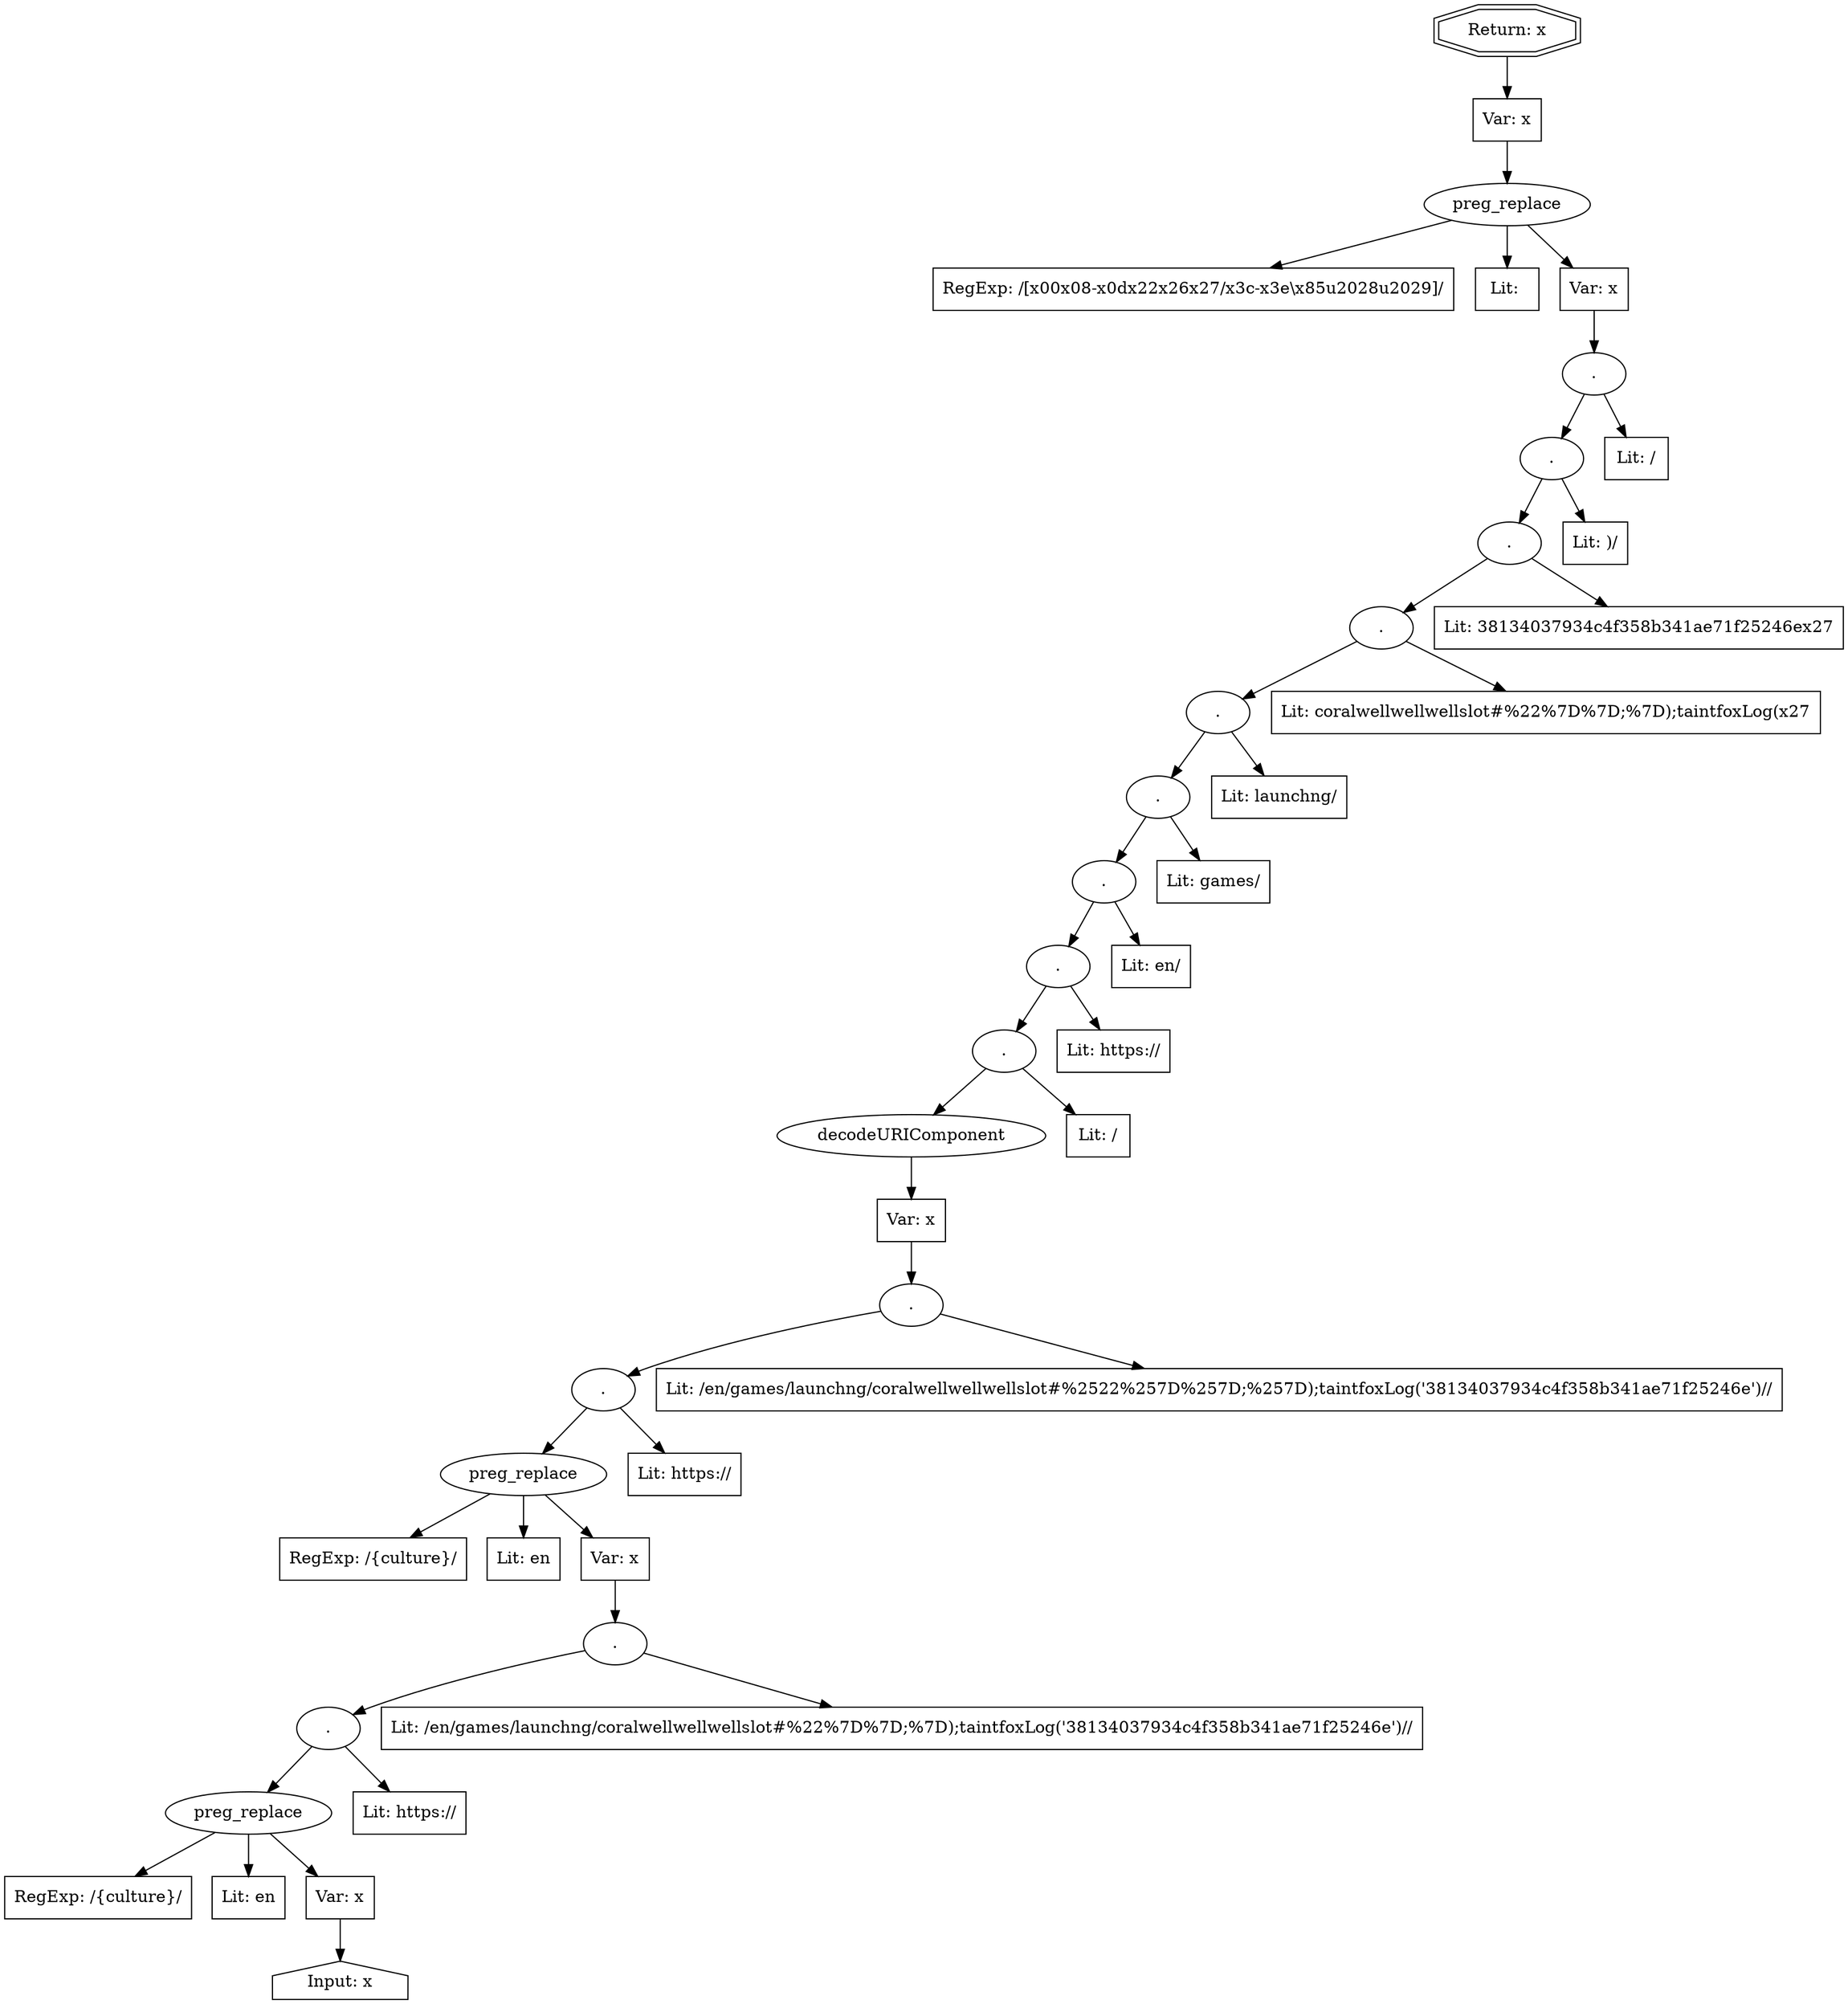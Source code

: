 // Finding: 18b95cf7-28a4-4139-81fa-f49cbabaad00
// Finding.url: https://www.example312.com/en/games/launchng/coralwellwellwellslot#%22%7D%7D;%7D);taintfoxLog('38134037934c4f358b341ae71f25246e')//
// Finding.parentloc: https://www.example312.com/en/games/launchng/coralwellwellwellslot#%22%7D%7D;%7D);taintfoxLog('38134037934c4f358b341ae71f25246e')//
// Finding.domain: www.example312.com
// Finding.base_domain: example312.com
// Finding.source: location.href
// Finding.sink: eval
// Sanitizer.score: 8
// Sanitizer.name: lb[7]
// Sanitizer.location: https://www.example22.com/gtm.js?id=GTM-N59M72R - lb[7]:5780:426
// Finding.begin: 335
// Finding.end: 352
// Finding.original_uuid: 82234bae-9654-4356-8f3f-08ae25995272
// Finding.TwentyFiveMillionFlowsId: -688416396
// Finding.script: https://www.example22.com/gtm.js?id=GTM-N59M72R
// Finding.line: 3
// Exploit.uuid: 38134037-934c-4f35-8b34-1ae71f25246e
// Exploit.success: false
// Exploit.status: validated
// Exploit.method: C
// Exploit.type: js
// Exploit.token: Literal
// Exploit.content: https://www.example312.com/en/games/launchng/coralwellwellwellslot
// Exploit.quote_type: None
// Exploit.tag: None
// Exploit.break_out: "}};});
// Exploit.break_in: //
// Exploit.payload: "}};});taintfoxLog(1)//
// Exploit.begin_taint_url: 8
// Exploit.end_taint_url: 25
// Exploit.replace_begin_url: 65
// Exploit.replace_end_url: 65
// Exploit.replace_begin_param: 184
// Exploit.replace_end_param: 184
// Issues.LargestEncodeAttrStringChain: 0
// Issues.LargestTextFragmentEncodeChainLength: 0
// Issues.HasApproximation: true
// Issues.HasMissingImplementation: false
// Issues.HasInfiniteRegexWithFunctionReplacer: false
// Issues.MergedSplitAndJoins: false
// Issues.HasUrlInRhsOfReplace: false
// Issues.HasUrlInLhsOfReplace: false
// Issues.HasCookieValueInLhsOfreplace: false
// Issues.HasCookieValueInRhsOfreplace: false
// Issues.HasCookieValueInMatchPattern: false
// Issues.HasCookieValueInExecPattern: false
// Issues.RemovedLRConcats: false
// Issues.RemovedReplaceArtifacts: false
// Issues.HasUrlInMatchPattern: false
// Issues.HasUrlInExecPattern: false
// Issues.RemovedNOPreplaces: false
// Issues.Known_sanitizer: false
// DepGraph.hash: -1510532800
// DepGraph.sanitizer_hash: 85298994
// Approximated Implementation for: replace([\x00\x08-\x0d\x22\x26\x27\/\x3c-\x3e\\\x85\u2028\u2029]/g: 1, s: 0, u: 0, m: 0, i: 0 [escapes(<: 1, >: 1, &: 1, ": 1, ': 1, /: 1, \: 1, =: 1), function_rhs: true], 'function(a){return ub[a]}') - Other Exception: ReferenceError: ub is not defined 
digraph cfg {
n0 [shape=house, label="Input: x"];
n1 [shape=ellipse, label="preg_replace"];
n2 [shape=box, label="RegExp: /{culture}/"];
n3 [shape=box, label="Lit: en"];
n4 [shape=box, label="Var: x"];
n5 [shape=ellipse, label="."];
n6 [shape=box, label="Lit: https://"];
n7 [shape=ellipse, label="."];
n8 [shape=box, label="Lit: /en/games/launchng/coralwellwellwellslot#%22%7D%7D;%7D);taintfoxLog('38134037934c4f358b341ae71f25246e')//"];
n9 [shape=ellipse, label="preg_replace"];
n10 [shape=box, label="RegExp: /{culture}/"];
n11 [shape=box, label="Lit: en"];
n12 [shape=box, label="Var: x"];
n13 [shape=ellipse, label="."];
n14 [shape=box, label="Lit: https://"];
n15 [shape=ellipse, label="."];
n16 [shape=box, label="Lit: /en/games/launchng/coralwellwellwellslot#%2522%257D%257D;%257D);taintfoxLog('38134037934c4f358b341ae71f25246e')//"];
n17 [shape=ellipse, label="decodeURIComponent"];
n18 [shape=box, label="Var: x"];
n19 [shape=ellipse, label="."];
n20 [shape=box, label="Lit: \/"];
n21 [shape=ellipse, label="."];
n22 [shape=box, label="Lit: https:\/\/"];
n23 [shape=ellipse, label="."];
n24 [shape=box, label="Lit: en\/"];
n25 [shape=ellipse, label="."];
n26 [shape=box, label="Lit: games\/"];
n27 [shape=ellipse, label="."];
n28 [shape=box, label="Lit: launchng\/"];
n29 [shape=ellipse, label="."];
n30 [shape=box, label="Lit: coralwellwellwellslot#%22%7D%7D;%7D);taintfoxLog(\x27"];
n31 [shape=ellipse, label="."];
n32 [shape=box, label="Lit: 38134037934c4f358b341ae71f25246e\x27"];
n33 [shape=ellipse, label="."];
n34 [shape=box, label="Lit: )\/"];
n35 [shape=ellipse, label="."];
n36 [shape=box, label="Lit: \/"];
n37 [shape=ellipse, label="preg_replace"];
n38 [shape=box, label="RegExp: /[\x00\x08-\x0d\x22\x26\x27\/\x3c-\x3e\\\x85\u2028\u2029]/"];
n39 [shape=box, label="Lit: "];
n40 [shape=box, label="Var: x"];
n41 [shape=box, label="Var: x"];
n42 [shape=doubleoctagon, label="Return: x"];
n4 -> n0;
n1 -> n2;
n1 -> n3;
n1 -> n4;
n5 -> n6;
n5 -> n1;
n7 -> n5;
n7 -> n8;
n12 -> n7;
n9 -> n10;
n9 -> n11;
n9 -> n12;
n13 -> n14;
n13 -> n9;
n15 -> n13;
n15 -> n16;
n18 -> n15;
n17 -> n18;
n19 -> n17;
n19 -> n20;
n21 -> n22;
n21 -> n19;
n23 -> n21;
n23 -> n24;
n25 -> n23;
n25 -> n26;
n27 -> n25;
n27 -> n28;
n29 -> n27;
n29 -> n30;
n31 -> n29;
n31 -> n32;
n33 -> n31;
n33 -> n34;
n35 -> n33;
n35 -> n36;
n40 -> n35;
n37 -> n38;
n37 -> n39;
n37 -> n40;
n41 -> n37;
n42 -> n41;
}